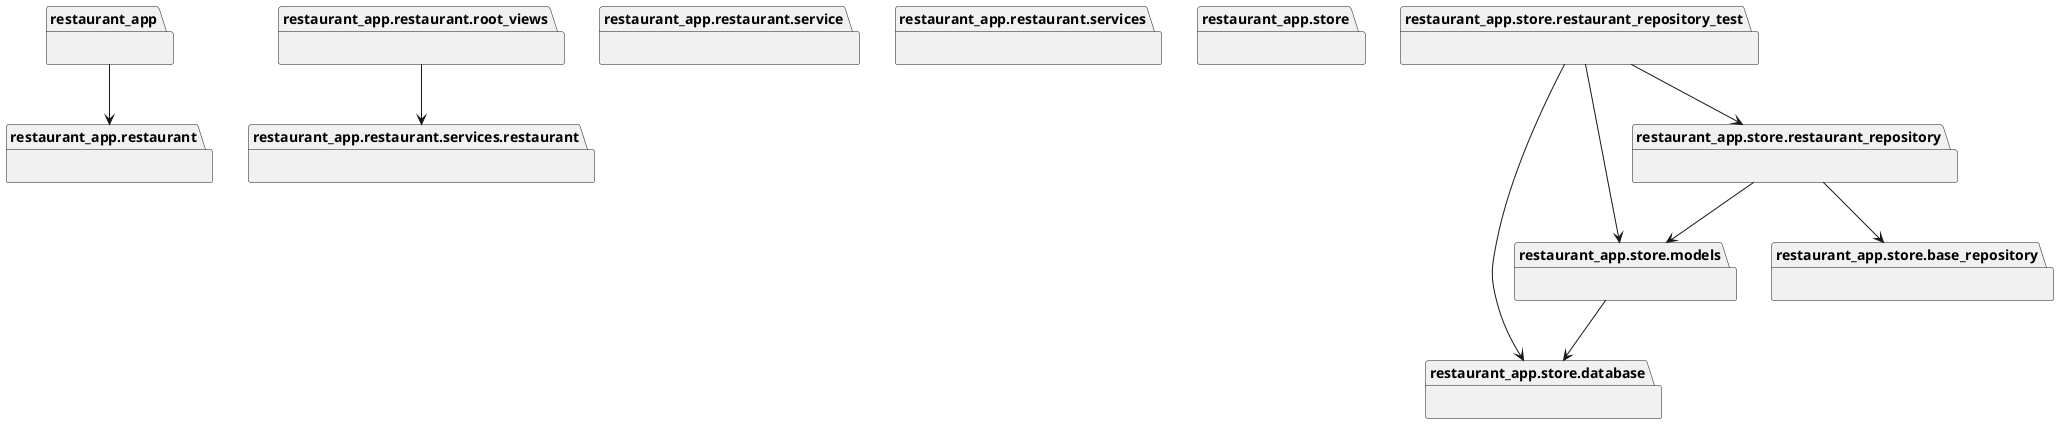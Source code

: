 @startuml packages_restaurant_app
set namespaceSeparator none
package "restaurant_app" as restaurant_app {
}
package "restaurant_app.restaurant" as restaurant_app.restaurant {
}
package "restaurant_app.restaurant.root_views" as restaurant_app.restaurant.root_views {
}
package "restaurant_app.restaurant.service" as restaurant_app.restaurant.service {
}
package "restaurant_app.restaurant.services" as restaurant_app.restaurant.services {
}
package "restaurant_app.restaurant.services.restaurant" as restaurant_app.restaurant.services.restaurant {
}
package "restaurant_app.store" as restaurant_app.store {
}
package "restaurant_app.store.base_repository" as restaurant_app.store.base_repository {
}
package "restaurant_app.store.database" as restaurant_app.store.database {
}
package "restaurant_app.store.models" as restaurant_app.store.models {
}
package "restaurant_app.store.restaurant_repository" as restaurant_app.store.restaurant_repository {
}
package "restaurant_app.store.restaurant_repository_test" as restaurant_app.store.restaurant_repository_test {
}
restaurant_app --> restaurant_app.restaurant
restaurant_app.restaurant.root_views --> restaurant_app.restaurant.services.restaurant
restaurant_app.store.models --> restaurant_app.store.database
restaurant_app.store.restaurant_repository --> restaurant_app.store.base_repository
restaurant_app.store.restaurant_repository --> restaurant_app.store.models
restaurant_app.store.restaurant_repository_test --> restaurant_app.store.database
restaurant_app.store.restaurant_repository_test --> restaurant_app.store.models
restaurant_app.store.restaurant_repository_test --> restaurant_app.store.restaurant_repository
@enduml
